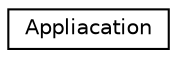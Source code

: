 digraph "Иерархия классов. Графический вид."
{
  edge [fontname="Helvetica",fontsize="10",labelfontname="Helvetica",labelfontsize="10"];
  node [fontname="Helvetica",fontsize="10",shape=record];
  rankdir="LR";
  Node1 [label="Appliacation",height=0.2,width=0.4,color="black", fillcolor="white", style="filled",URL="$classAppliacation.html",tooltip="The Appliacation class. "];
}
